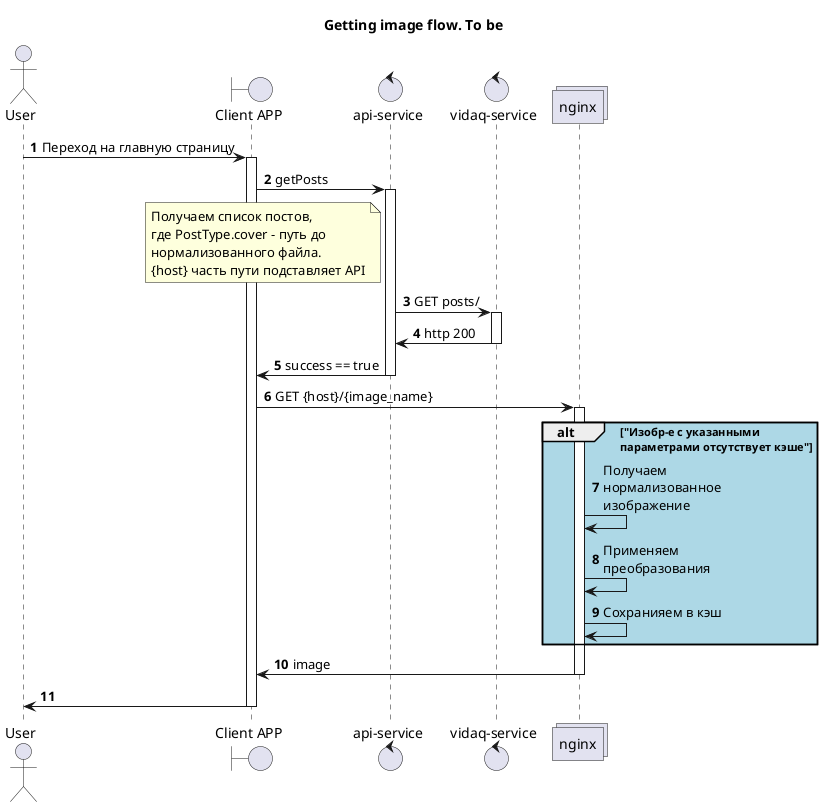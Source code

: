 @startuml
'https://plantuml.com/sequence-diagram
title "Getting image flow. To be"

actor User as U
boundary "Client APP" as GUI
control "api-service" as AS
control "vidaq-service" as V
collections "nginx" as WS


autonumber

U -> GUI: Переход на главную страницу
activate GUI

GUI -> AS: getPosts
activate AS
note left AS
Получаем список постов,
где PostType.cover - путь до
нормализованного файла.
{host} часть пути подставляет API
end note
AS -> V: GET posts/
activate V
V -> AS: http 200
deactivate V
AS -> GUI: success == true
deactivate AS

GUI -> WS: GET {host}/{image_name}
activate WS
alt #LightBlue "Изобр-е с указанными \nпараметрами отсутствует кэше"
WS -> WS: Получаем \nнормализованное \nизображение
WS -> WS: Применяем \nпреобразования
WS -> WS: Сохранияем в кэш
end alt

WS -> GUI: image
deactivate WS


GUI -> U:
deactivate GUI

@enduml